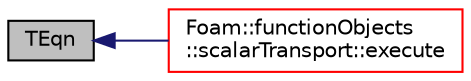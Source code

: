 digraph "TEqn"
{
  bgcolor="transparent";
  edge [fontname="Helvetica",fontsize="10",labelfontname="Helvetica",labelfontsize="10"];
  node [fontname="Helvetica",fontsize="10",shape=record];
  rankdir="LR";
  Node1 [label="TEqn",height=0.2,width=0.4,color="black", fillcolor="grey75", style="filled", fontcolor="black"];
  Node1 -> Node2 [dir="back",color="midnightblue",fontsize="10",style="solid",fontname="Helvetica"];
  Node2 [label="Foam::functionObjects\l::scalarTransport::execute",height=0.2,width=0.4,color="red",URL="$a02306.html#a61af3e60b94ae3e748f6fbac1e794af7",tooltip="Execute, currently does nothing. "];
}
